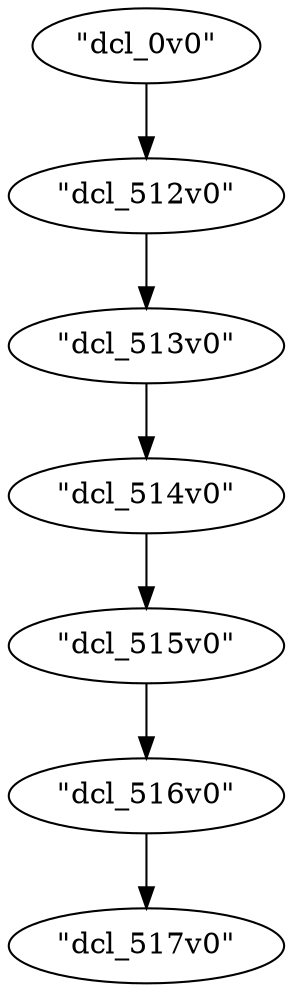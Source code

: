 digraph {
    0 [ label = "\"dcl_0v0\"" ]
    1 [ label = "\"dcl_512v0\"" ]
    2 [ label = "\"dcl_513v0\"" ]
    3 [ label = "\"dcl_514v0\"" ]
    4 [ label = "\"dcl_515v0\"" ]
    5 [ label = "\"dcl_516v0\"" ]
    6 [ label = "\"dcl_517v0\"" ]
    0 -> 1 [ ]
    1 -> 2 [ ]
    2 -> 3 [ ]
    3 -> 4 [ ]
    4 -> 5 [ ]
    5 -> 6 [ ]
}
